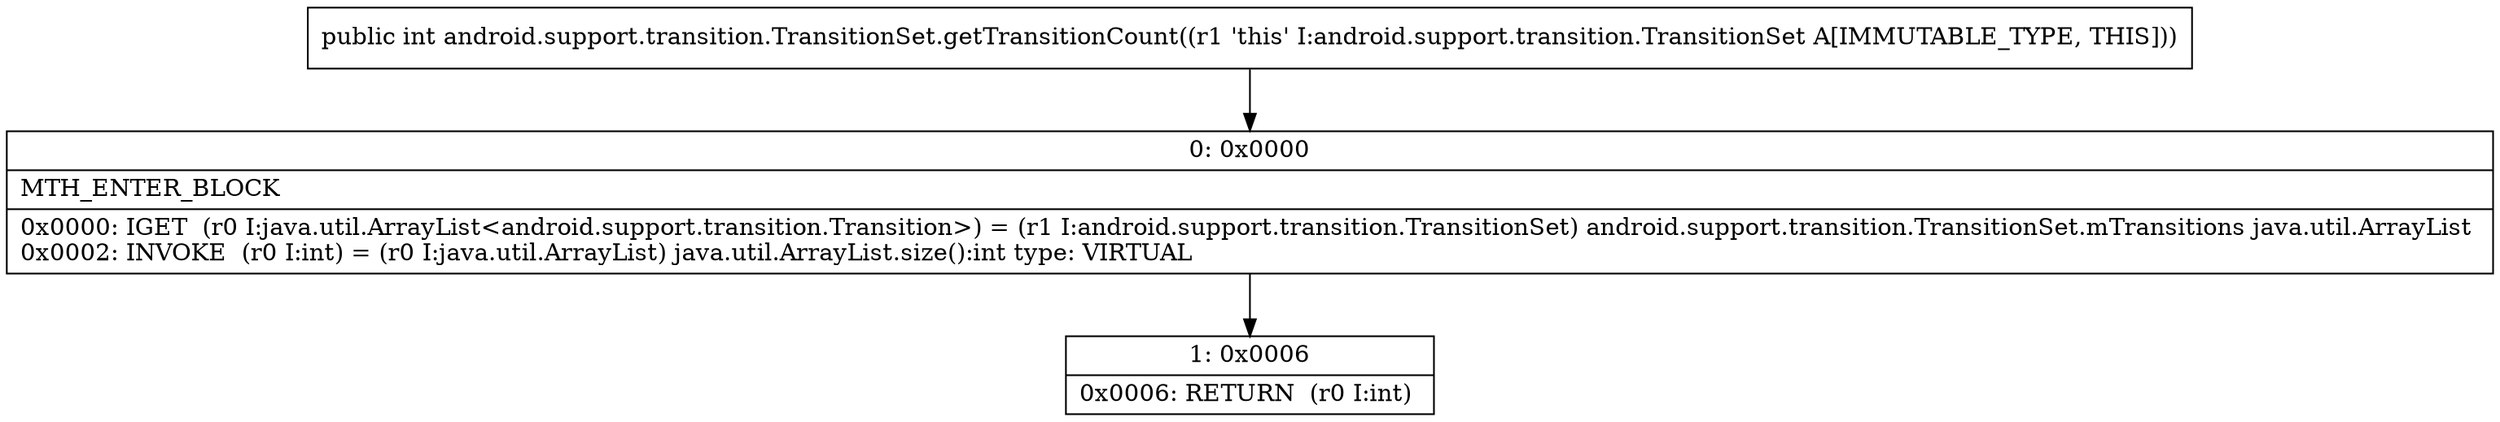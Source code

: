 digraph "CFG forandroid.support.transition.TransitionSet.getTransitionCount()I" {
Node_0 [shape=record,label="{0\:\ 0x0000|MTH_ENTER_BLOCK\l|0x0000: IGET  (r0 I:java.util.ArrayList\<android.support.transition.Transition\>) = (r1 I:android.support.transition.TransitionSet) android.support.transition.TransitionSet.mTransitions java.util.ArrayList \l0x0002: INVOKE  (r0 I:int) = (r0 I:java.util.ArrayList) java.util.ArrayList.size():int type: VIRTUAL \l}"];
Node_1 [shape=record,label="{1\:\ 0x0006|0x0006: RETURN  (r0 I:int) \l}"];
MethodNode[shape=record,label="{public int android.support.transition.TransitionSet.getTransitionCount((r1 'this' I:android.support.transition.TransitionSet A[IMMUTABLE_TYPE, THIS])) }"];
MethodNode -> Node_0;
Node_0 -> Node_1;
}

